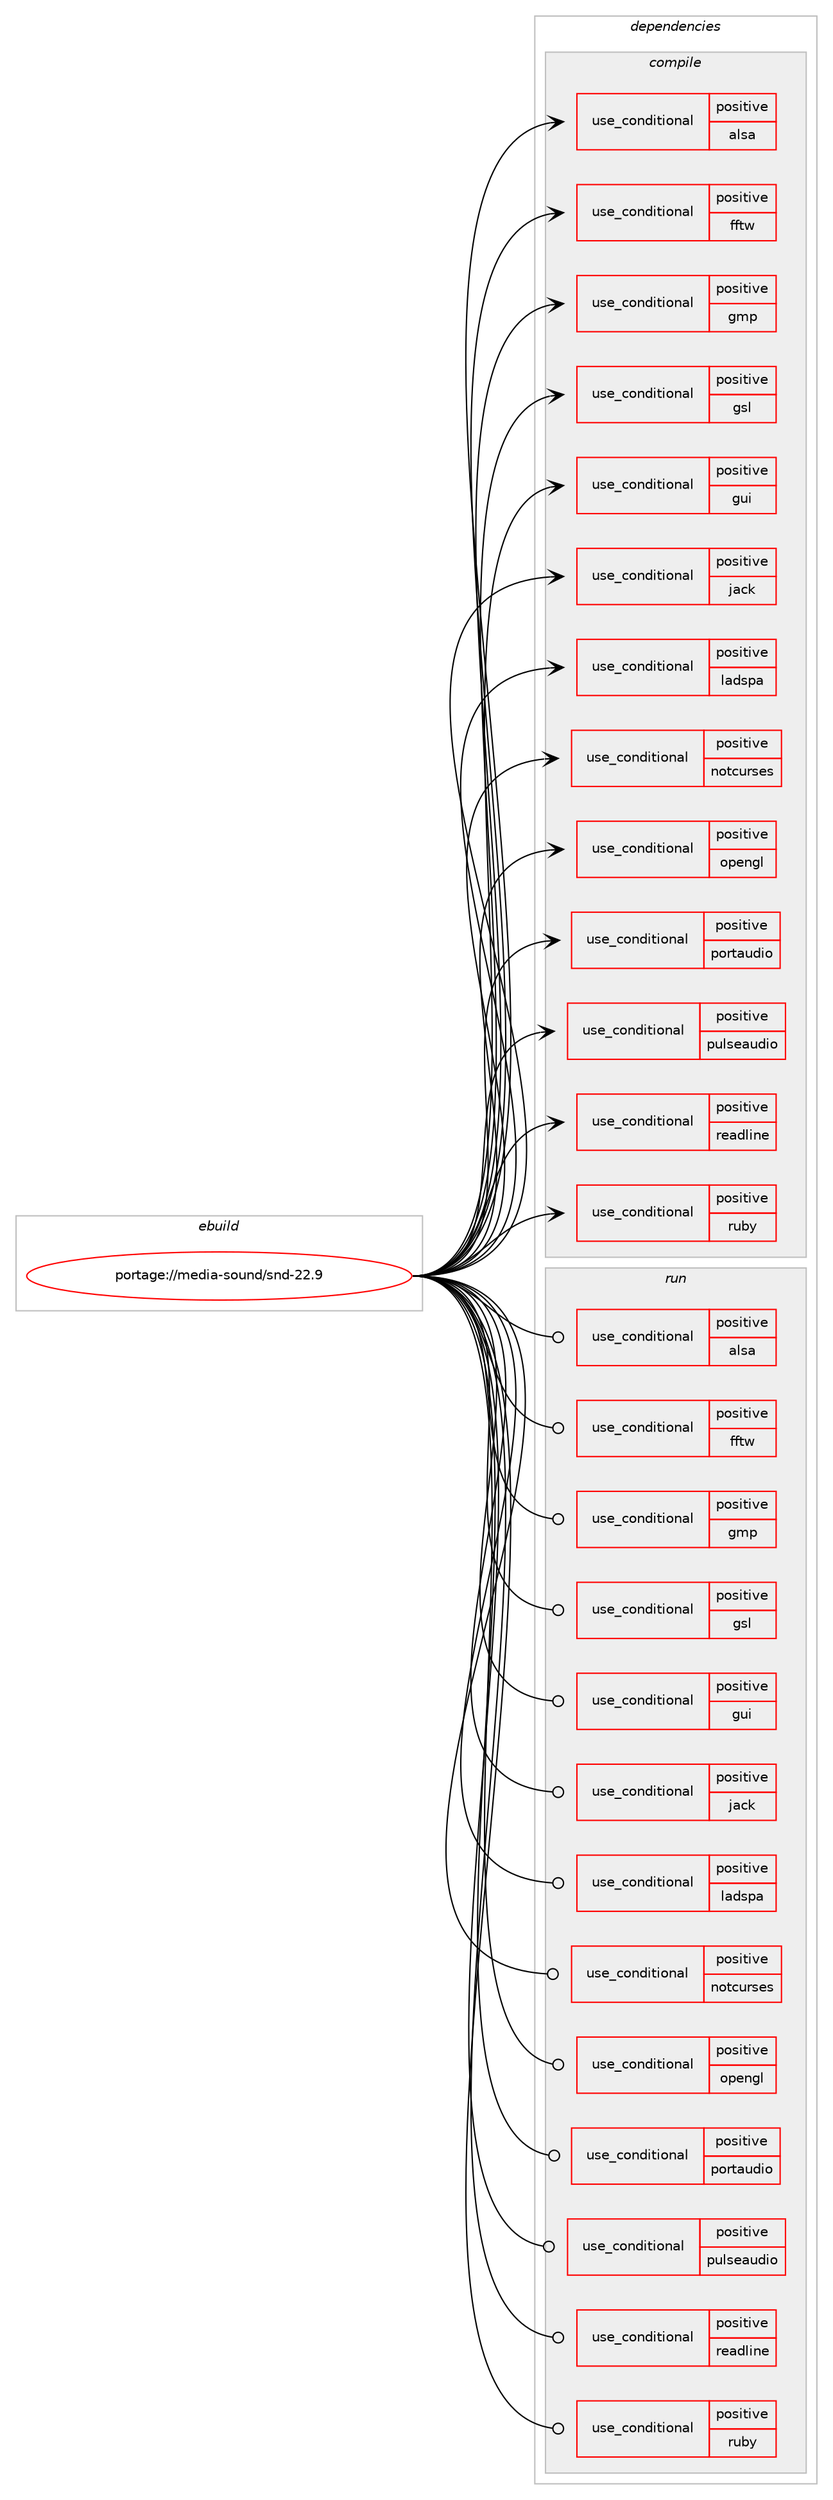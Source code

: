 digraph prolog {

# *************
# Graph options
# *************

newrank=true;
concentrate=true;
compound=true;
graph [rankdir=LR,fontname=Helvetica,fontsize=10,ranksep=1.5];#, ranksep=2.5, nodesep=0.2];
edge  [arrowhead=vee];
node  [fontname=Helvetica,fontsize=10];

# **********
# The ebuild
# **********

subgraph cluster_leftcol {
color=gray;
rank=same;
label=<<i>ebuild</i>>;
id [label="portage://media-sound/snd-22.9", color=red, width=4, href="../media-sound/snd-22.9.svg"];
}

# ****************
# The dependencies
# ****************

subgraph cluster_midcol {
color=gray;
label=<<i>dependencies</i>>;
subgraph cluster_compile {
fillcolor="#eeeeee";
style=filled;
label=<<i>compile</i>>;
subgraph cond79654 {
dependency165541 [label=<<TABLE BORDER="0" CELLBORDER="1" CELLSPACING="0" CELLPADDING="4"><TR><TD ROWSPAN="3" CELLPADDING="10">use_conditional</TD></TR><TR><TD>positive</TD></TR><TR><TD>alsa</TD></TR></TABLE>>, shape=none, color=red];
# *** BEGIN UNKNOWN DEPENDENCY TYPE (TODO) ***
# dependency165541 -> package_dependency(portage://media-sound/snd-22.9,install,no,media-libs,alsa-lib,none,[,,],[],[])
# *** END UNKNOWN DEPENDENCY TYPE (TODO) ***

}
id:e -> dependency165541:w [weight=20,style="solid",arrowhead="vee"];
subgraph cond79655 {
dependency165542 [label=<<TABLE BORDER="0" CELLBORDER="1" CELLSPACING="0" CELLPADDING="4"><TR><TD ROWSPAN="3" CELLPADDING="10">use_conditional</TD></TR><TR><TD>positive</TD></TR><TR><TD>fftw</TD></TR></TABLE>>, shape=none, color=red];
# *** BEGIN UNKNOWN DEPENDENCY TYPE (TODO) ***
# dependency165542 -> package_dependency(portage://media-sound/snd-22.9,install,no,sci-libs,fftw,none,[,,],[slot(3.0),equal],[])
# *** END UNKNOWN DEPENDENCY TYPE (TODO) ***

}
id:e -> dependency165542:w [weight=20,style="solid",arrowhead="vee"];
subgraph cond79656 {
dependency165543 [label=<<TABLE BORDER="0" CELLBORDER="1" CELLSPACING="0" CELLPADDING="4"><TR><TD ROWSPAN="3" CELLPADDING="10">use_conditional</TD></TR><TR><TD>positive</TD></TR><TR><TD>gmp</TD></TR></TABLE>>, shape=none, color=red];
# *** BEGIN UNKNOWN DEPENDENCY TYPE (TODO) ***
# dependency165543 -> package_dependency(portage://media-sound/snd-22.9,install,no,dev-libs,gmp,none,[,,],any_same_slot,[])
# *** END UNKNOWN DEPENDENCY TYPE (TODO) ***

# *** BEGIN UNKNOWN DEPENDENCY TYPE (TODO) ***
# dependency165543 -> package_dependency(portage://media-sound/snd-22.9,install,no,dev-libs,mpc,none,[,,],[],[])
# *** END UNKNOWN DEPENDENCY TYPE (TODO) ***

# *** BEGIN UNKNOWN DEPENDENCY TYPE (TODO) ***
# dependency165543 -> package_dependency(portage://media-sound/snd-22.9,install,no,dev-libs,mpfr,none,[,,],any_same_slot,[])
# *** END UNKNOWN DEPENDENCY TYPE (TODO) ***

}
id:e -> dependency165543:w [weight=20,style="solid",arrowhead="vee"];
subgraph cond79657 {
dependency165544 [label=<<TABLE BORDER="0" CELLBORDER="1" CELLSPACING="0" CELLPADDING="4"><TR><TD ROWSPAN="3" CELLPADDING="10">use_conditional</TD></TR><TR><TD>positive</TD></TR><TR><TD>gsl</TD></TR></TABLE>>, shape=none, color=red];
# *** BEGIN UNKNOWN DEPENDENCY TYPE (TODO) ***
# dependency165544 -> package_dependency(portage://media-sound/snd-22.9,install,no,sci-libs,gsl,none,[,,],any_same_slot,[])
# *** END UNKNOWN DEPENDENCY TYPE (TODO) ***

}
id:e -> dependency165544:w [weight=20,style="solid",arrowhead="vee"];
subgraph cond79658 {
dependency165545 [label=<<TABLE BORDER="0" CELLBORDER="1" CELLSPACING="0" CELLPADDING="4"><TR><TD ROWSPAN="3" CELLPADDING="10">use_conditional</TD></TR><TR><TD>positive</TD></TR><TR><TD>gui</TD></TR></TABLE>>, shape=none, color=red];
# *** BEGIN UNKNOWN DEPENDENCY TYPE (TODO) ***
# dependency165545 -> package_dependency(portage://media-sound/snd-22.9,install,no,x11-libs,motif,none,[,,],[slot(0)],[])
# *** END UNKNOWN DEPENDENCY TYPE (TODO) ***

}
id:e -> dependency165545:w [weight=20,style="solid",arrowhead="vee"];
subgraph cond79659 {
dependency165546 [label=<<TABLE BORDER="0" CELLBORDER="1" CELLSPACING="0" CELLPADDING="4"><TR><TD ROWSPAN="3" CELLPADDING="10">use_conditional</TD></TR><TR><TD>positive</TD></TR><TR><TD>jack</TD></TR></TABLE>>, shape=none, color=red];
# *** BEGIN UNKNOWN DEPENDENCY TYPE (TODO) ***
# dependency165546 -> package_dependency(portage://media-sound/snd-22.9,install,no,virtual,jack,none,[,,],[],[])
# *** END UNKNOWN DEPENDENCY TYPE (TODO) ***

}
id:e -> dependency165546:w [weight=20,style="solid",arrowhead="vee"];
subgraph cond79660 {
dependency165547 [label=<<TABLE BORDER="0" CELLBORDER="1" CELLSPACING="0" CELLPADDING="4"><TR><TD ROWSPAN="3" CELLPADDING="10">use_conditional</TD></TR><TR><TD>positive</TD></TR><TR><TD>ladspa</TD></TR></TABLE>>, shape=none, color=red];
# *** BEGIN UNKNOWN DEPENDENCY TYPE (TODO) ***
# dependency165547 -> package_dependency(portage://media-sound/snd-22.9,install,no,media-libs,ladspa-sdk,none,[,,],[],[])
# *** END UNKNOWN DEPENDENCY TYPE (TODO) ***

}
id:e -> dependency165547:w [weight=20,style="solid",arrowhead="vee"];
subgraph cond79661 {
dependency165548 [label=<<TABLE BORDER="0" CELLBORDER="1" CELLSPACING="0" CELLPADDING="4"><TR><TD ROWSPAN="3" CELLPADDING="10">use_conditional</TD></TR><TR><TD>positive</TD></TR><TR><TD>notcurses</TD></TR></TABLE>>, shape=none, color=red];
# *** BEGIN UNKNOWN DEPENDENCY TYPE (TODO) ***
# dependency165548 -> package_dependency(portage://media-sound/snd-22.9,install,no,dev-cpp,notcurses,none,[,,],[],[])
# *** END UNKNOWN DEPENDENCY TYPE (TODO) ***

}
id:e -> dependency165548:w [weight=20,style="solid",arrowhead="vee"];
subgraph cond79662 {
dependency165549 [label=<<TABLE BORDER="0" CELLBORDER="1" CELLSPACING="0" CELLPADDING="4"><TR><TD ROWSPAN="3" CELLPADDING="10">use_conditional</TD></TR><TR><TD>positive</TD></TR><TR><TD>opengl</TD></TR></TABLE>>, shape=none, color=red];
# *** BEGIN UNKNOWN DEPENDENCY TYPE (TODO) ***
# dependency165549 -> package_dependency(portage://media-sound/snd-22.9,install,no,virtual,opengl,none,[,,],[],[])
# *** END UNKNOWN DEPENDENCY TYPE (TODO) ***

}
id:e -> dependency165549:w [weight=20,style="solid",arrowhead="vee"];
subgraph cond79663 {
dependency165550 [label=<<TABLE BORDER="0" CELLBORDER="1" CELLSPACING="0" CELLPADDING="4"><TR><TD ROWSPAN="3" CELLPADDING="10">use_conditional</TD></TR><TR><TD>positive</TD></TR><TR><TD>portaudio</TD></TR></TABLE>>, shape=none, color=red];
# *** BEGIN UNKNOWN DEPENDENCY TYPE (TODO) ***
# dependency165550 -> package_dependency(portage://media-sound/snd-22.9,install,no,media-libs,portaudio,none,[,,],[],[])
# *** END UNKNOWN DEPENDENCY TYPE (TODO) ***

}
id:e -> dependency165550:w [weight=20,style="solid",arrowhead="vee"];
subgraph cond79664 {
dependency165551 [label=<<TABLE BORDER="0" CELLBORDER="1" CELLSPACING="0" CELLPADDING="4"><TR><TD ROWSPAN="3" CELLPADDING="10">use_conditional</TD></TR><TR><TD>positive</TD></TR><TR><TD>pulseaudio</TD></TR></TABLE>>, shape=none, color=red];
# *** BEGIN UNKNOWN DEPENDENCY TYPE (TODO) ***
# dependency165551 -> package_dependency(portage://media-sound/snd-22.9,install,no,media-sound,pulseaudio,none,[,,],[],[])
# *** END UNKNOWN DEPENDENCY TYPE (TODO) ***

}
id:e -> dependency165551:w [weight=20,style="solid",arrowhead="vee"];
subgraph cond79665 {
dependency165552 [label=<<TABLE BORDER="0" CELLBORDER="1" CELLSPACING="0" CELLPADDING="4"><TR><TD ROWSPAN="3" CELLPADDING="10">use_conditional</TD></TR><TR><TD>positive</TD></TR><TR><TD>readline</TD></TR></TABLE>>, shape=none, color=red];
# *** BEGIN UNKNOWN DEPENDENCY TYPE (TODO) ***
# dependency165552 -> package_dependency(portage://media-sound/snd-22.9,install,no,sys-libs,readline,none,[,,],any_same_slot,[])
# *** END UNKNOWN DEPENDENCY TYPE (TODO) ***

}
id:e -> dependency165552:w [weight=20,style="solid",arrowhead="vee"];
subgraph cond79666 {
dependency165553 [label=<<TABLE BORDER="0" CELLBORDER="1" CELLSPACING="0" CELLPADDING="4"><TR><TD ROWSPAN="3" CELLPADDING="10">use_conditional</TD></TR><TR><TD>positive</TD></TR><TR><TD>ruby</TD></TR></TABLE>>, shape=none, color=red];
# *** BEGIN UNKNOWN DEPENDENCY TYPE (TODO) ***
# dependency165553 -> package_dependency(portage://media-sound/snd-22.9,install,no,dev-lang,ruby,none,[,,],any_different_slot,[])
# *** END UNKNOWN DEPENDENCY TYPE (TODO) ***

}
id:e -> dependency165553:w [weight=20,style="solid",arrowhead="vee"];
}
subgraph cluster_compileandrun {
fillcolor="#eeeeee";
style=filled;
label=<<i>compile and run</i>>;
}
subgraph cluster_run {
fillcolor="#eeeeee";
style=filled;
label=<<i>run</i>>;
subgraph cond79667 {
dependency165554 [label=<<TABLE BORDER="0" CELLBORDER="1" CELLSPACING="0" CELLPADDING="4"><TR><TD ROWSPAN="3" CELLPADDING="10">use_conditional</TD></TR><TR><TD>positive</TD></TR><TR><TD>alsa</TD></TR></TABLE>>, shape=none, color=red];
# *** BEGIN UNKNOWN DEPENDENCY TYPE (TODO) ***
# dependency165554 -> package_dependency(portage://media-sound/snd-22.9,run,no,media-libs,alsa-lib,none,[,,],[],[])
# *** END UNKNOWN DEPENDENCY TYPE (TODO) ***

}
id:e -> dependency165554:w [weight=20,style="solid",arrowhead="odot"];
subgraph cond79668 {
dependency165555 [label=<<TABLE BORDER="0" CELLBORDER="1" CELLSPACING="0" CELLPADDING="4"><TR><TD ROWSPAN="3" CELLPADDING="10">use_conditional</TD></TR><TR><TD>positive</TD></TR><TR><TD>fftw</TD></TR></TABLE>>, shape=none, color=red];
# *** BEGIN UNKNOWN DEPENDENCY TYPE (TODO) ***
# dependency165555 -> package_dependency(portage://media-sound/snd-22.9,run,no,sci-libs,fftw,none,[,,],[slot(3.0),equal],[])
# *** END UNKNOWN DEPENDENCY TYPE (TODO) ***

}
id:e -> dependency165555:w [weight=20,style="solid",arrowhead="odot"];
subgraph cond79669 {
dependency165556 [label=<<TABLE BORDER="0" CELLBORDER="1" CELLSPACING="0" CELLPADDING="4"><TR><TD ROWSPAN="3" CELLPADDING="10">use_conditional</TD></TR><TR><TD>positive</TD></TR><TR><TD>gmp</TD></TR></TABLE>>, shape=none, color=red];
# *** BEGIN UNKNOWN DEPENDENCY TYPE (TODO) ***
# dependency165556 -> package_dependency(portage://media-sound/snd-22.9,run,no,dev-libs,gmp,none,[,,],any_same_slot,[])
# *** END UNKNOWN DEPENDENCY TYPE (TODO) ***

# *** BEGIN UNKNOWN DEPENDENCY TYPE (TODO) ***
# dependency165556 -> package_dependency(portage://media-sound/snd-22.9,run,no,dev-libs,mpc,none,[,,],[],[])
# *** END UNKNOWN DEPENDENCY TYPE (TODO) ***

# *** BEGIN UNKNOWN DEPENDENCY TYPE (TODO) ***
# dependency165556 -> package_dependency(portage://media-sound/snd-22.9,run,no,dev-libs,mpfr,none,[,,],any_same_slot,[])
# *** END UNKNOWN DEPENDENCY TYPE (TODO) ***

}
id:e -> dependency165556:w [weight=20,style="solid",arrowhead="odot"];
subgraph cond79670 {
dependency165557 [label=<<TABLE BORDER="0" CELLBORDER="1" CELLSPACING="0" CELLPADDING="4"><TR><TD ROWSPAN="3" CELLPADDING="10">use_conditional</TD></TR><TR><TD>positive</TD></TR><TR><TD>gsl</TD></TR></TABLE>>, shape=none, color=red];
# *** BEGIN UNKNOWN DEPENDENCY TYPE (TODO) ***
# dependency165557 -> package_dependency(portage://media-sound/snd-22.9,run,no,sci-libs,gsl,none,[,,],any_same_slot,[])
# *** END UNKNOWN DEPENDENCY TYPE (TODO) ***

}
id:e -> dependency165557:w [weight=20,style="solid",arrowhead="odot"];
subgraph cond79671 {
dependency165558 [label=<<TABLE BORDER="0" CELLBORDER="1" CELLSPACING="0" CELLPADDING="4"><TR><TD ROWSPAN="3" CELLPADDING="10">use_conditional</TD></TR><TR><TD>positive</TD></TR><TR><TD>gui</TD></TR></TABLE>>, shape=none, color=red];
# *** BEGIN UNKNOWN DEPENDENCY TYPE (TODO) ***
# dependency165558 -> package_dependency(portage://media-sound/snd-22.9,run,no,x11-libs,motif,none,[,,],[slot(0)],[])
# *** END UNKNOWN DEPENDENCY TYPE (TODO) ***

}
id:e -> dependency165558:w [weight=20,style="solid",arrowhead="odot"];
subgraph cond79672 {
dependency165559 [label=<<TABLE BORDER="0" CELLBORDER="1" CELLSPACING="0" CELLPADDING="4"><TR><TD ROWSPAN="3" CELLPADDING="10">use_conditional</TD></TR><TR><TD>positive</TD></TR><TR><TD>jack</TD></TR></TABLE>>, shape=none, color=red];
# *** BEGIN UNKNOWN DEPENDENCY TYPE (TODO) ***
# dependency165559 -> package_dependency(portage://media-sound/snd-22.9,run,no,virtual,jack,none,[,,],[],[])
# *** END UNKNOWN DEPENDENCY TYPE (TODO) ***

}
id:e -> dependency165559:w [weight=20,style="solid",arrowhead="odot"];
subgraph cond79673 {
dependency165560 [label=<<TABLE BORDER="0" CELLBORDER="1" CELLSPACING="0" CELLPADDING="4"><TR><TD ROWSPAN="3" CELLPADDING="10">use_conditional</TD></TR><TR><TD>positive</TD></TR><TR><TD>ladspa</TD></TR></TABLE>>, shape=none, color=red];
# *** BEGIN UNKNOWN DEPENDENCY TYPE (TODO) ***
# dependency165560 -> package_dependency(portage://media-sound/snd-22.9,run,no,media-libs,ladspa-sdk,none,[,,],[],[])
# *** END UNKNOWN DEPENDENCY TYPE (TODO) ***

}
id:e -> dependency165560:w [weight=20,style="solid",arrowhead="odot"];
subgraph cond79674 {
dependency165561 [label=<<TABLE BORDER="0" CELLBORDER="1" CELLSPACING="0" CELLPADDING="4"><TR><TD ROWSPAN="3" CELLPADDING="10">use_conditional</TD></TR><TR><TD>positive</TD></TR><TR><TD>notcurses</TD></TR></TABLE>>, shape=none, color=red];
# *** BEGIN UNKNOWN DEPENDENCY TYPE (TODO) ***
# dependency165561 -> package_dependency(portage://media-sound/snd-22.9,run,no,dev-cpp,notcurses,none,[,,],[],[])
# *** END UNKNOWN DEPENDENCY TYPE (TODO) ***

}
id:e -> dependency165561:w [weight=20,style="solid",arrowhead="odot"];
subgraph cond79675 {
dependency165562 [label=<<TABLE BORDER="0" CELLBORDER="1" CELLSPACING="0" CELLPADDING="4"><TR><TD ROWSPAN="3" CELLPADDING="10">use_conditional</TD></TR><TR><TD>positive</TD></TR><TR><TD>opengl</TD></TR></TABLE>>, shape=none, color=red];
# *** BEGIN UNKNOWN DEPENDENCY TYPE (TODO) ***
# dependency165562 -> package_dependency(portage://media-sound/snd-22.9,run,no,virtual,opengl,none,[,,],[],[])
# *** END UNKNOWN DEPENDENCY TYPE (TODO) ***

}
id:e -> dependency165562:w [weight=20,style="solid",arrowhead="odot"];
subgraph cond79676 {
dependency165563 [label=<<TABLE BORDER="0" CELLBORDER="1" CELLSPACING="0" CELLPADDING="4"><TR><TD ROWSPAN="3" CELLPADDING="10">use_conditional</TD></TR><TR><TD>positive</TD></TR><TR><TD>portaudio</TD></TR></TABLE>>, shape=none, color=red];
# *** BEGIN UNKNOWN DEPENDENCY TYPE (TODO) ***
# dependency165563 -> package_dependency(portage://media-sound/snd-22.9,run,no,media-libs,portaudio,none,[,,],[],[])
# *** END UNKNOWN DEPENDENCY TYPE (TODO) ***

}
id:e -> dependency165563:w [weight=20,style="solid",arrowhead="odot"];
subgraph cond79677 {
dependency165564 [label=<<TABLE BORDER="0" CELLBORDER="1" CELLSPACING="0" CELLPADDING="4"><TR><TD ROWSPAN="3" CELLPADDING="10">use_conditional</TD></TR><TR><TD>positive</TD></TR><TR><TD>pulseaudio</TD></TR></TABLE>>, shape=none, color=red];
# *** BEGIN UNKNOWN DEPENDENCY TYPE (TODO) ***
# dependency165564 -> package_dependency(portage://media-sound/snd-22.9,run,no,media-sound,pulseaudio,none,[,,],[],[])
# *** END UNKNOWN DEPENDENCY TYPE (TODO) ***

}
id:e -> dependency165564:w [weight=20,style="solid",arrowhead="odot"];
subgraph cond79678 {
dependency165565 [label=<<TABLE BORDER="0" CELLBORDER="1" CELLSPACING="0" CELLPADDING="4"><TR><TD ROWSPAN="3" CELLPADDING="10">use_conditional</TD></TR><TR><TD>positive</TD></TR><TR><TD>readline</TD></TR></TABLE>>, shape=none, color=red];
# *** BEGIN UNKNOWN DEPENDENCY TYPE (TODO) ***
# dependency165565 -> package_dependency(portage://media-sound/snd-22.9,run,no,sys-libs,readline,none,[,,],any_same_slot,[])
# *** END UNKNOWN DEPENDENCY TYPE (TODO) ***

}
id:e -> dependency165565:w [weight=20,style="solid",arrowhead="odot"];
subgraph cond79679 {
dependency165566 [label=<<TABLE BORDER="0" CELLBORDER="1" CELLSPACING="0" CELLPADDING="4"><TR><TD ROWSPAN="3" CELLPADDING="10">use_conditional</TD></TR><TR><TD>positive</TD></TR><TR><TD>ruby</TD></TR></TABLE>>, shape=none, color=red];
# *** BEGIN UNKNOWN DEPENDENCY TYPE (TODO) ***
# dependency165566 -> package_dependency(portage://media-sound/snd-22.9,run,no,dev-lang,ruby,none,[,,],any_different_slot,[])
# *** END UNKNOWN DEPENDENCY TYPE (TODO) ***

}
id:e -> dependency165566:w [weight=20,style="solid",arrowhead="odot"];
}
}

# **************
# The candidates
# **************

subgraph cluster_choices {
rank=same;
color=gray;
label=<<i>candidates</i>>;

}

}
